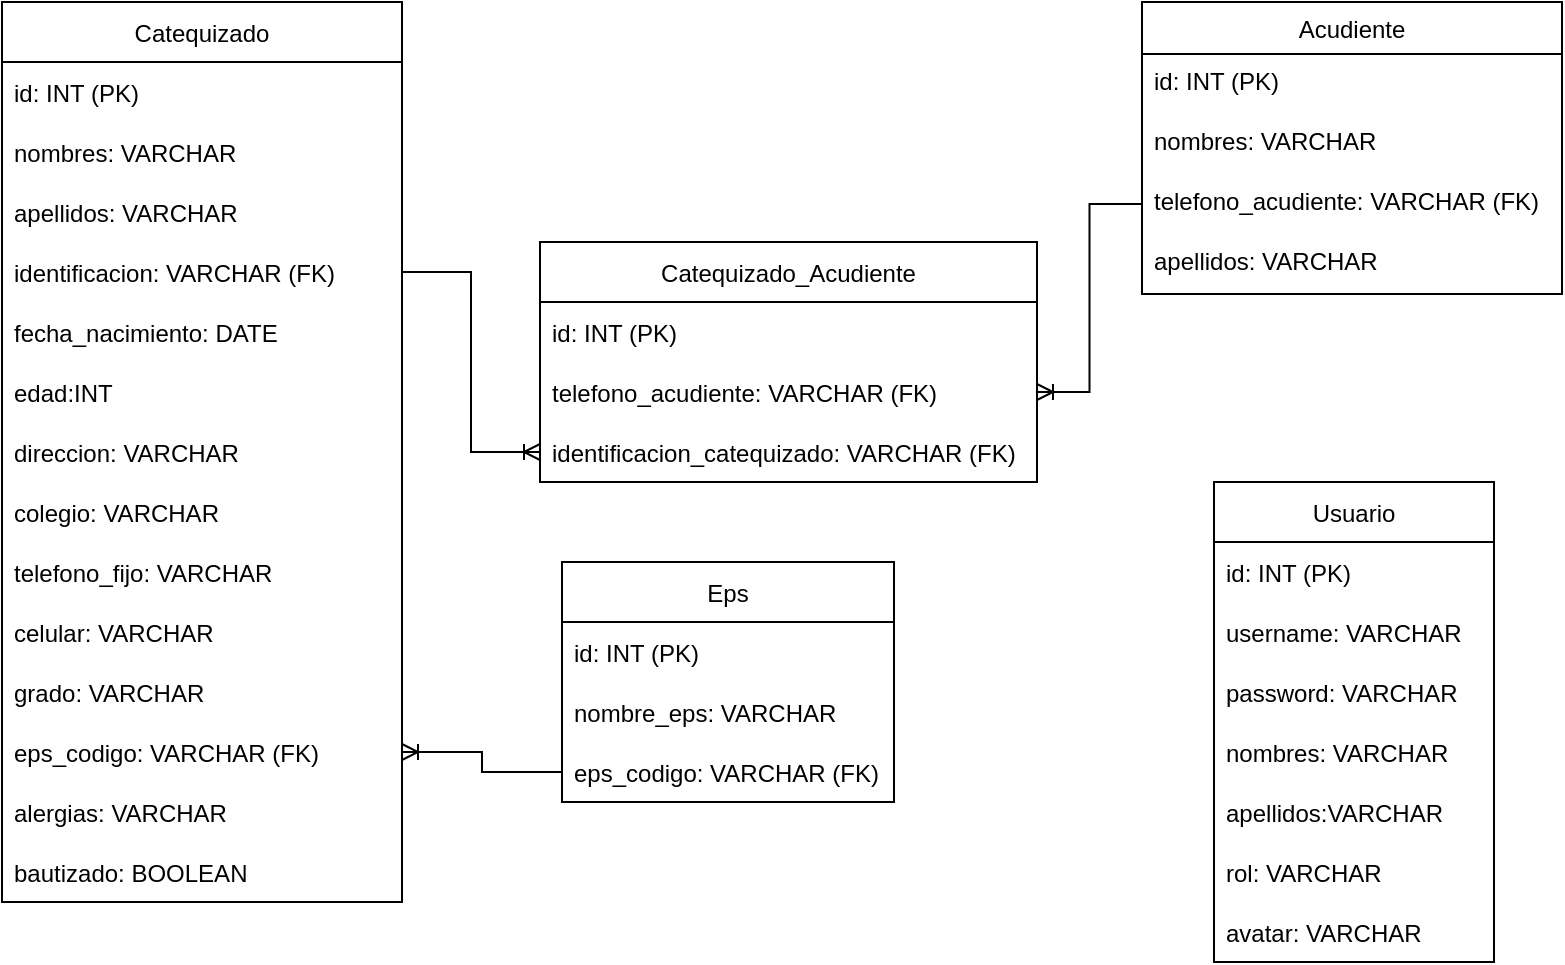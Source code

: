 <mxfile version="15.5.8" type="device"><diagram id="PCqkrT5tQFzQaadp6Cia" name="Page-1"><mxGraphModel dx="1296" dy="718" grid="1" gridSize="10" guides="1" tooltips="1" connect="1" arrows="1" fold="1" page="1" pageScale="1" pageWidth="827" pageHeight="1169" math="0" shadow="0"><root><mxCell id="0"/><mxCell id="1" parent="0"/><mxCell id="ZXxRpKYOMVrACz2pu9qh-1" value="Catequizado" style="swimlane;fontStyle=0;childLayout=stackLayout;horizontal=1;startSize=30;horizontalStack=0;resizeParent=1;resizeParentMax=0;resizeLast=0;collapsible=1;marginBottom=0;" parent="1" vertex="1"><mxGeometry x="24" y="250" width="200" height="450" as="geometry"><mxRectangle x="340" y="260" width="60" height="30" as="alternateBounds"/></mxGeometry></mxCell><mxCell id="jz2ifAdX_WxSJopDc1PO-10" value="id: INT (PK)" style="text;strokeColor=none;fillColor=none;align=left;verticalAlign=middle;spacingLeft=4;spacingRight=4;overflow=hidden;points=[[0,0.5],[1,0.5]];portConstraint=eastwest;rotatable=0;" parent="ZXxRpKYOMVrACz2pu9qh-1" vertex="1"><mxGeometry y="30" width="200" height="30" as="geometry"/></mxCell><mxCell id="ZXxRpKYOMVrACz2pu9qh-3" value="nombres: VARCHAR               " style="text;strokeColor=none;fillColor=none;align=left;verticalAlign=middle;spacingLeft=4;spacingRight=4;overflow=hidden;points=[[0,0.5],[1,0.5]];portConstraint=eastwest;rotatable=0;" parent="ZXxRpKYOMVrACz2pu9qh-1" vertex="1"><mxGeometry y="60" width="200" height="30" as="geometry"/></mxCell><mxCell id="ZXxRpKYOMVrACz2pu9qh-4" value="apellidos: VARCHAR" style="text;strokeColor=none;fillColor=none;align=left;verticalAlign=middle;spacingLeft=4;spacingRight=4;overflow=hidden;points=[[0,0.5],[1,0.5]];portConstraint=eastwest;rotatable=0;" parent="ZXxRpKYOMVrACz2pu9qh-1" vertex="1"><mxGeometry y="90" width="200" height="30" as="geometry"/></mxCell><mxCell id="ZXxRpKYOMVrACz2pu9qh-2" value="identificacion: VARCHAR (FK)" style="text;strokeColor=none;fillColor=none;align=left;verticalAlign=middle;spacingLeft=4;spacingRight=4;overflow=hidden;points=[[0,0.5],[1,0.5]];portConstraint=eastwest;rotatable=0;" parent="ZXxRpKYOMVrACz2pu9qh-1" vertex="1"><mxGeometry y="120" width="200" height="30" as="geometry"/></mxCell><mxCell id="ZXxRpKYOMVrACz2pu9qh-13" value="fecha_nacimiento: DATE" style="text;strokeColor=none;fillColor=none;align=left;verticalAlign=middle;spacingLeft=4;spacingRight=4;overflow=hidden;points=[[0,0.5],[1,0.5]];portConstraint=eastwest;rotatable=0;" parent="ZXxRpKYOMVrACz2pu9qh-1" vertex="1"><mxGeometry y="150" width="200" height="30" as="geometry"/></mxCell><mxCell id="ZXxRpKYOMVrACz2pu9qh-14" value="edad:INT" style="text;strokeColor=none;fillColor=none;align=left;verticalAlign=middle;spacingLeft=4;spacingRight=4;overflow=hidden;points=[[0,0.5],[1,0.5]];portConstraint=eastwest;rotatable=0;" parent="ZXxRpKYOMVrACz2pu9qh-1" vertex="1"><mxGeometry y="180" width="200" height="30" as="geometry"/></mxCell><mxCell id="EIvbw5v-CkxpjLzaLdNE-5" value="direccion: VARCHAR" style="text;strokeColor=none;fillColor=none;align=left;verticalAlign=middle;spacingLeft=4;spacingRight=4;overflow=hidden;points=[[0,0.5],[1,0.5]];portConstraint=eastwest;rotatable=0;" parent="ZXxRpKYOMVrACz2pu9qh-1" vertex="1"><mxGeometry y="210" width="200" height="30" as="geometry"/></mxCell><mxCell id="EIvbw5v-CkxpjLzaLdNE-6" value="colegio: VARCHAR" style="text;strokeColor=none;fillColor=none;align=left;verticalAlign=middle;spacingLeft=4;spacingRight=4;overflow=hidden;points=[[0,0.5],[1,0.5]];portConstraint=eastwest;rotatable=0;" parent="ZXxRpKYOMVrACz2pu9qh-1" vertex="1"><mxGeometry y="240" width="200" height="30" as="geometry"/></mxCell><mxCell id="ZXxRpKYOMVrACz2pu9qh-17" value="telefono_fijo: VARCHAR" style="text;strokeColor=none;fillColor=none;align=left;verticalAlign=middle;spacingLeft=4;spacingRight=4;overflow=hidden;points=[[0,0.5],[1,0.5]];portConstraint=eastwest;rotatable=0;" parent="ZXxRpKYOMVrACz2pu9qh-1" vertex="1"><mxGeometry y="270" width="200" height="30" as="geometry"/></mxCell><mxCell id="ZXxRpKYOMVrACz2pu9qh-18" value="celular: VARCHAR" style="text;strokeColor=none;fillColor=none;align=left;verticalAlign=middle;spacingLeft=4;spacingRight=4;overflow=hidden;points=[[0,0.5],[1,0.5]];portConstraint=eastwest;rotatable=0;" parent="ZXxRpKYOMVrACz2pu9qh-1" vertex="1"><mxGeometry y="300" width="200" height="30" as="geometry"/></mxCell><mxCell id="EIvbw5v-CkxpjLzaLdNE-1" value="grado: VARCHAR" style="text;strokeColor=none;fillColor=none;align=left;verticalAlign=middle;spacingLeft=4;spacingRight=4;overflow=hidden;points=[[0,0.5],[1,0.5]];portConstraint=eastwest;rotatable=0;" parent="ZXxRpKYOMVrACz2pu9qh-1" vertex="1"><mxGeometry y="330" width="200" height="30" as="geometry"/></mxCell><mxCell id="ZXxRpKYOMVrACz2pu9qh-36" value="eps_codigo: VARCHAR (FK)" style="text;strokeColor=none;fillColor=none;align=left;verticalAlign=middle;spacingLeft=4;spacingRight=4;overflow=hidden;points=[[0,0.5],[1,0.5]];portConstraint=eastwest;rotatable=0;" parent="ZXxRpKYOMVrACz2pu9qh-1" vertex="1"><mxGeometry y="360" width="200" height="30" as="geometry"/></mxCell><mxCell id="EIvbw5v-CkxpjLzaLdNE-2" value="alergias: VARCHAR" style="text;strokeColor=none;fillColor=none;align=left;verticalAlign=middle;spacingLeft=4;spacingRight=4;overflow=hidden;points=[[0,0.5],[1,0.5]];portConstraint=eastwest;rotatable=0;" parent="ZXxRpKYOMVrACz2pu9qh-1" vertex="1"><mxGeometry y="390" width="200" height="30" as="geometry"/></mxCell><mxCell id="EIvbw5v-CkxpjLzaLdNE-7" value="bautizado: BOOLEAN" style="text;strokeColor=none;fillColor=none;align=left;verticalAlign=middle;spacingLeft=4;spacingRight=4;overflow=hidden;points=[[0,0.5],[1,0.5]];portConstraint=eastwest;rotatable=0;" parent="ZXxRpKYOMVrACz2pu9qh-1" vertex="1"><mxGeometry y="420" width="200" height="30" as="geometry"/></mxCell><mxCell id="ZXxRpKYOMVrACz2pu9qh-46" value="Acudiente" style="swimlane;fontStyle=0;childLayout=stackLayout;horizontal=1;startSize=26;horizontalStack=0;resizeParent=1;resizeParentMax=0;resizeLast=0;collapsible=1;marginBottom=0;align=center;fontSize=12;" parent="1" vertex="1"><mxGeometry x="594" y="250" width="210" height="146" as="geometry"/></mxCell><mxCell id="jz2ifAdX_WxSJopDc1PO-1" value="id: INT (PK)" style="text;strokeColor=none;fillColor=none;spacingLeft=4;spacingRight=4;overflow=hidden;rotatable=0;points=[[0,0.5],[1,0.5]];portConstraint=eastwest;fontSize=12;" parent="ZXxRpKYOMVrACz2pu9qh-46" vertex="1"><mxGeometry y="26" width="210" height="30" as="geometry"/></mxCell><mxCell id="ZXxRpKYOMVrACz2pu9qh-47" value="nombres: VARCHAR" style="text;strokeColor=none;fillColor=none;spacingLeft=4;spacingRight=4;overflow=hidden;rotatable=0;points=[[0,0.5],[1,0.5]];portConstraint=eastwest;fontSize=12;" parent="ZXxRpKYOMVrACz2pu9qh-46" vertex="1"><mxGeometry y="56" width="210" height="30" as="geometry"/></mxCell><mxCell id="ZXxRpKYOMVrACz2pu9qh-49" value="telefono_acudiente: VARCHAR (FK)" style="text;strokeColor=none;fillColor=none;spacingLeft=4;spacingRight=4;overflow=hidden;rotatable=0;points=[[0,0.5],[1,0.5]];portConstraint=eastwest;fontSize=12;" parent="ZXxRpKYOMVrACz2pu9qh-46" vertex="1"><mxGeometry y="86" width="210" height="30" as="geometry"/></mxCell><mxCell id="ZXxRpKYOMVrACz2pu9qh-48" value="apellidos: VARCHAR" style="text;strokeColor=none;fillColor=none;spacingLeft=4;spacingRight=4;overflow=hidden;rotatable=0;points=[[0,0.5],[1,0.5]];portConstraint=eastwest;fontSize=12;" parent="ZXxRpKYOMVrACz2pu9qh-46" vertex="1"><mxGeometry y="116" width="210" height="30" as="geometry"/></mxCell><mxCell id="EIvbw5v-CkxpjLzaLdNE-9" value="Usuario" style="swimlane;fontStyle=0;childLayout=stackLayout;horizontal=1;startSize=30;horizontalStack=0;resizeParent=1;resizeParentMax=0;resizeLast=0;collapsible=1;marginBottom=0;" parent="1" vertex="1"><mxGeometry x="630" y="490" width="140" height="240" as="geometry"/></mxCell><mxCell id="EIvbw5v-CkxpjLzaLdNE-15" value="id: INT (PK)" style="text;strokeColor=none;fillColor=none;align=left;verticalAlign=middle;spacingLeft=4;spacingRight=4;overflow=hidden;points=[[0,0.5],[1,0.5]];portConstraint=eastwest;rotatable=0;" parent="EIvbw5v-CkxpjLzaLdNE-9" vertex="1"><mxGeometry y="30" width="140" height="30" as="geometry"/></mxCell><mxCell id="EIvbw5v-CkxpjLzaLdNE-10" value="username: VARCHAR" style="text;strokeColor=none;fillColor=none;align=left;verticalAlign=middle;spacingLeft=4;spacingRight=4;overflow=hidden;points=[[0,0.5],[1,0.5]];portConstraint=eastwest;rotatable=0;" parent="EIvbw5v-CkxpjLzaLdNE-9" vertex="1"><mxGeometry y="60" width="140" height="30" as="geometry"/></mxCell><mxCell id="EIvbw5v-CkxpjLzaLdNE-14" value="password: VARCHAR" style="text;strokeColor=none;fillColor=none;align=left;verticalAlign=middle;spacingLeft=4;spacingRight=4;overflow=hidden;points=[[0,0.5],[1,0.5]];portConstraint=eastwest;rotatable=0;" parent="EIvbw5v-CkxpjLzaLdNE-9" vertex="1"><mxGeometry y="90" width="140" height="30" as="geometry"/></mxCell><mxCell id="EIvbw5v-CkxpjLzaLdNE-11" value="nombres: VARCHAR" style="text;strokeColor=none;fillColor=none;align=left;verticalAlign=middle;spacingLeft=4;spacingRight=4;overflow=hidden;points=[[0,0.5],[1,0.5]];portConstraint=eastwest;rotatable=0;" parent="EIvbw5v-CkxpjLzaLdNE-9" vertex="1"><mxGeometry y="120" width="140" height="30" as="geometry"/></mxCell><mxCell id="EIvbw5v-CkxpjLzaLdNE-12" value="apellidos:VARCHAR" style="text;strokeColor=none;fillColor=none;align=left;verticalAlign=middle;spacingLeft=4;spacingRight=4;overflow=hidden;points=[[0,0.5],[1,0.5]];portConstraint=eastwest;rotatable=0;" parent="EIvbw5v-CkxpjLzaLdNE-9" vertex="1"><mxGeometry y="150" width="140" height="30" as="geometry"/></mxCell><mxCell id="Wh1IHZu8VOD1_58DvhFc-1" value="rol: VARCHAR" style="text;strokeColor=none;fillColor=none;align=left;verticalAlign=middle;spacingLeft=4;spacingRight=4;overflow=hidden;points=[[0,0.5],[1,0.5]];portConstraint=eastwest;rotatable=0;" vertex="1" parent="EIvbw5v-CkxpjLzaLdNE-9"><mxGeometry y="180" width="140" height="30" as="geometry"/></mxCell><mxCell id="EIvbw5v-CkxpjLzaLdNE-13" value="avatar: VARCHAR" style="text;strokeColor=none;fillColor=none;align=left;verticalAlign=middle;spacingLeft=4;spacingRight=4;overflow=hidden;points=[[0,0.5],[1,0.5]];portConstraint=eastwest;rotatable=0;" parent="EIvbw5v-CkxpjLzaLdNE-9" vertex="1"><mxGeometry y="210" width="140" height="30" as="geometry"/></mxCell><mxCell id="EIvbw5v-CkxpjLzaLdNE-16" value="Catequizado_Acudiente" style="swimlane;fontStyle=0;childLayout=stackLayout;horizontal=1;startSize=30;horizontalStack=0;resizeParent=1;resizeParentMax=0;resizeLast=0;collapsible=1;marginBottom=0;" parent="1" vertex="1"><mxGeometry x="293" y="370" width="248.5" height="120" as="geometry"/></mxCell><mxCell id="EIvbw5v-CkxpjLzaLdNE-17" value="id: INT (PK)" style="text;strokeColor=none;fillColor=none;align=left;verticalAlign=middle;spacingLeft=4;spacingRight=4;overflow=hidden;points=[[0,0.5],[1,0.5]];portConstraint=eastwest;rotatable=0;" parent="EIvbw5v-CkxpjLzaLdNE-16" vertex="1"><mxGeometry y="30" width="248.5" height="30" as="geometry"/></mxCell><mxCell id="EIvbw5v-CkxpjLzaLdNE-18" value="telefono_acudiente: VARCHAR (FK)" style="text;strokeColor=none;fillColor=none;align=left;verticalAlign=middle;spacingLeft=4;spacingRight=4;overflow=hidden;points=[[0,0.5],[1,0.5]];portConstraint=eastwest;rotatable=0;" parent="EIvbw5v-CkxpjLzaLdNE-16" vertex="1"><mxGeometry y="60" width="248.5" height="30" as="geometry"/></mxCell><mxCell id="EIvbw5v-CkxpjLzaLdNE-19" value="identificacion_catequizado: VARCHAR (FK)" style="text;strokeColor=none;fillColor=none;align=left;verticalAlign=middle;spacingLeft=4;spacingRight=4;overflow=hidden;points=[[0,0.5],[1,0.5]];portConstraint=eastwest;rotatable=0;" parent="EIvbw5v-CkxpjLzaLdNE-16" vertex="1"><mxGeometry y="90" width="248.5" height="30" as="geometry"/></mxCell><mxCell id="Wh1IHZu8VOD1_58DvhFc-3" value="" style="edgeStyle=orthogonalEdgeStyle;fontSize=12;html=1;endArrow=ERoneToMany;rounded=0;jumpStyle=none;exitX=1;exitY=0.5;exitDx=0;exitDy=0;entryX=0;entryY=0.5;entryDx=0;entryDy=0;" edge="1" parent="1" source="ZXxRpKYOMVrACz2pu9qh-2" target="EIvbw5v-CkxpjLzaLdNE-19"><mxGeometry width="100" height="100" relative="1" as="geometry"><mxPoint x="244" y="540" as="sourcePoint"/><mxPoint x="280" y="330" as="targetPoint"/></mxGeometry></mxCell><mxCell id="Wh1IHZu8VOD1_58DvhFc-4" value="" style="edgeStyle=orthogonalEdgeStyle;fontSize=12;html=1;endArrow=ERoneToMany;rounded=0;jumpStyle=none;exitX=0;exitY=0.5;exitDx=0;exitDy=0;entryX=1;entryY=0.5;entryDx=0;entryDy=0;" edge="1" parent="1" source="ZXxRpKYOMVrACz2pu9qh-49" target="EIvbw5v-CkxpjLzaLdNE-18"><mxGeometry width="100" height="100" relative="1" as="geometry"><mxPoint x="662.5" y="730" as="sourcePoint"/><mxPoint x="590" y="510" as="targetPoint"/></mxGeometry></mxCell><mxCell id="Wh1IHZu8VOD1_58DvhFc-5" value="Eps" style="swimlane;fontStyle=0;childLayout=stackLayout;horizontal=1;startSize=30;horizontalStack=0;resizeParent=1;resizeParentMax=0;resizeLast=0;collapsible=1;marginBottom=0;" vertex="1" parent="1"><mxGeometry x="304" y="530" width="166" height="120" as="geometry"/></mxCell><mxCell id="Wh1IHZu8VOD1_58DvhFc-6" value="id: INT (PK)" style="text;strokeColor=none;fillColor=none;align=left;verticalAlign=middle;spacingLeft=4;spacingRight=4;overflow=hidden;points=[[0,0.5],[1,0.5]];portConstraint=eastwest;rotatable=0;" vertex="1" parent="Wh1IHZu8VOD1_58DvhFc-5"><mxGeometry y="30" width="166" height="30" as="geometry"/></mxCell><mxCell id="Wh1IHZu8VOD1_58DvhFc-7" value="nombre_eps: VARCHAR" style="text;strokeColor=none;fillColor=none;align=left;verticalAlign=middle;spacingLeft=4;spacingRight=4;overflow=hidden;points=[[0,0.5],[1,0.5]];portConstraint=eastwest;rotatable=0;" vertex="1" parent="Wh1IHZu8VOD1_58DvhFc-5"><mxGeometry y="60" width="166" height="30" as="geometry"/></mxCell><mxCell id="Wh1IHZu8VOD1_58DvhFc-8" value="eps_codigo: VARCHAR (FK)" style="text;strokeColor=none;fillColor=none;align=left;verticalAlign=middle;spacingLeft=4;spacingRight=4;overflow=hidden;points=[[0,0.5],[1,0.5]];portConstraint=eastwest;rotatable=0;" vertex="1" parent="Wh1IHZu8VOD1_58DvhFc-5"><mxGeometry y="90" width="166" height="30" as="geometry"/></mxCell><mxCell id="Wh1IHZu8VOD1_58DvhFc-9" value="" style="edgeStyle=orthogonalEdgeStyle;fontSize=12;html=1;endArrow=ERoneToMany;rounded=0;jumpStyle=none;entryX=1;entryY=0.5;entryDx=0;entryDy=0;exitX=0;exitY=0.5;exitDx=0;exitDy=0;" edge="1" parent="1" source="Wh1IHZu8VOD1_58DvhFc-8" target="ZXxRpKYOMVrACz2pu9qh-36"><mxGeometry width="100" height="100" relative="1" as="geometry"><mxPoint x="320" y="710" as="sourcePoint"/><mxPoint x="264" y="620" as="targetPoint"/></mxGeometry></mxCell></root></mxGraphModel></diagram></mxfile>